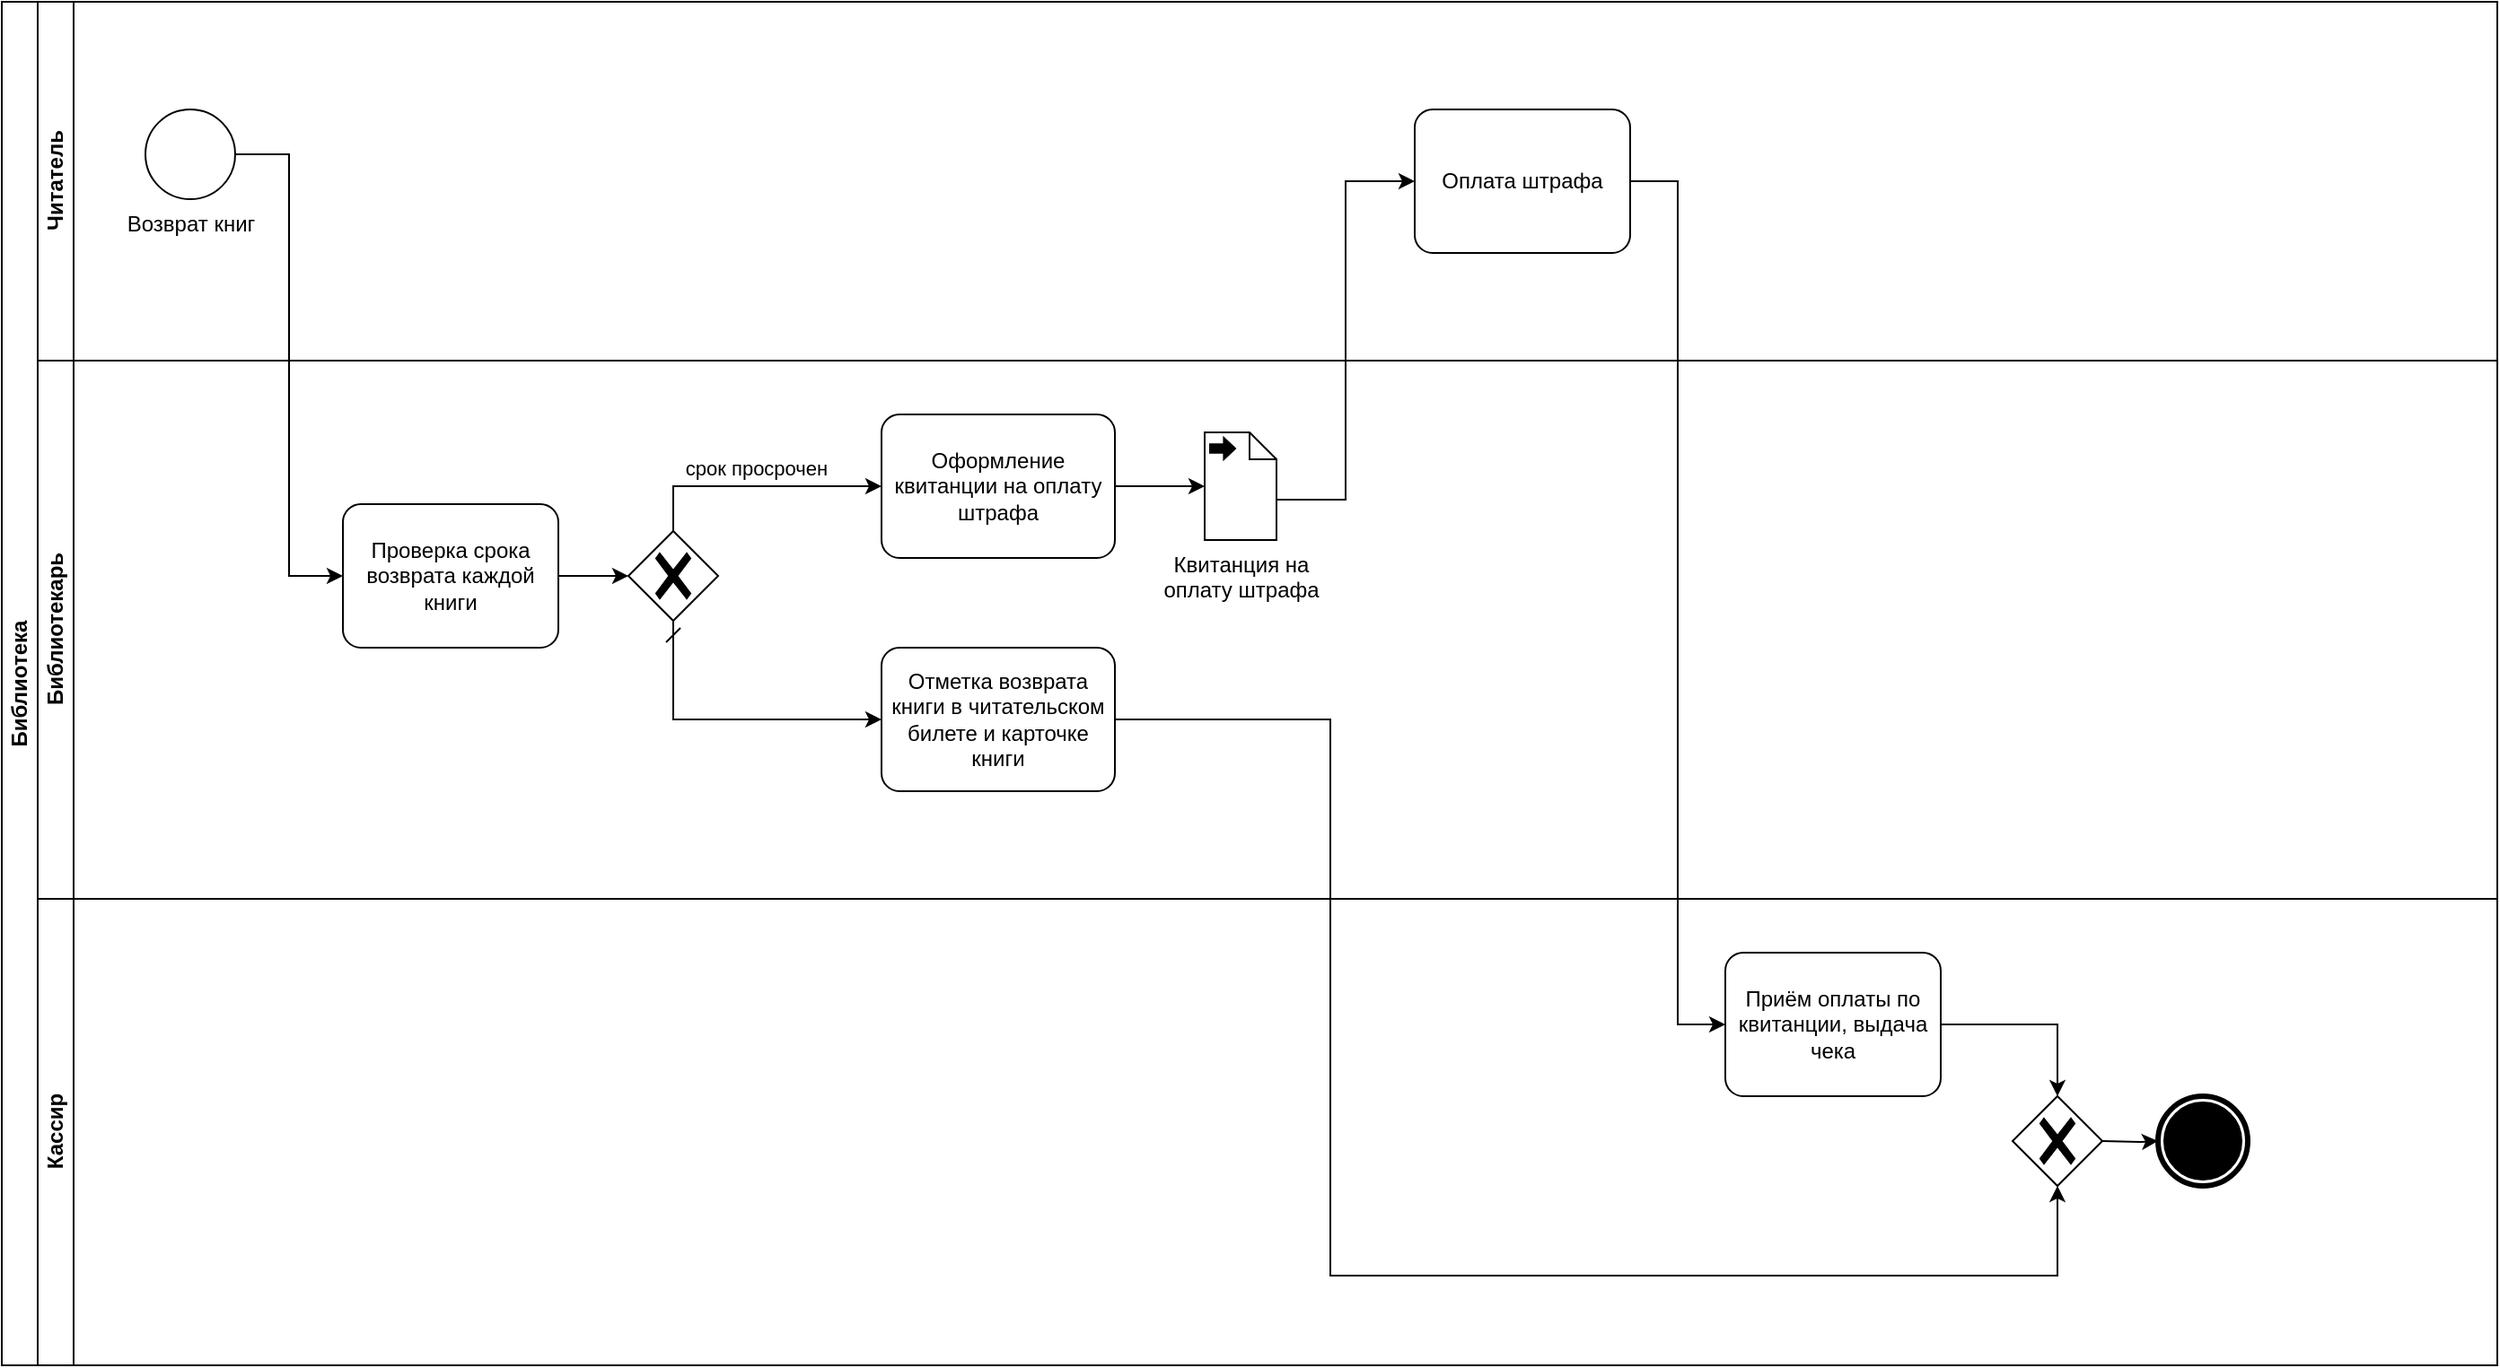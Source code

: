 <mxfile version="21.6.1" type="github">
  <diagram id="So0BO-VB4mpMW315n1-w" name="library_v1">
    <mxGraphModel dx="733" dy="403" grid="1" gridSize="10" guides="1" tooltips="1" connect="1" arrows="1" fold="1" page="1" pageScale="1" pageWidth="827" pageHeight="1169" math="0" shadow="0">
      <root>
        <mxCell id="0" />
        <mxCell id="1" parent="0" />
        <mxCell id="MDjdzu3vmv4DpYdNtKIt-1" value="Библиотека" style="swimlane;html=1;childLayout=stackLayout;resizeParent=1;resizeParentMax=0;horizontal=0;startSize=20;horizontalStack=0;whiteSpace=wrap;" vertex="1" parent="1">
          <mxGeometry x="40" y="40" width="1390" height="760" as="geometry" />
        </mxCell>
        <mxCell id="MDjdzu3vmv4DpYdNtKIt-2" value="Читатель" style="swimlane;html=1;startSize=20;horizontal=0;" vertex="1" parent="MDjdzu3vmv4DpYdNtKIt-1">
          <mxGeometry x="20" width="1370" height="200" as="geometry" />
        </mxCell>
        <mxCell id="MDjdzu3vmv4DpYdNtKIt-6" value="Возврат книг" style="points=[[0.145,0.145,0],[0.5,0,0],[0.855,0.145,0],[1,0.5,0],[0.855,0.855,0],[0.5,1,0],[0.145,0.855,0],[0,0.5,0]];shape=mxgraph.bpmn.event;html=1;verticalLabelPosition=bottom;labelBackgroundColor=#ffffff;verticalAlign=top;align=center;perimeter=ellipsePerimeter;outlineConnect=0;aspect=fixed;outline=standard;symbol=general;" vertex="1" parent="MDjdzu3vmv4DpYdNtKIt-2">
          <mxGeometry x="60" y="60" width="50" height="50" as="geometry" />
        </mxCell>
        <mxCell id="MDjdzu3vmv4DpYdNtKIt-17" value="Оплата штрафа" style="points=[[0.25,0,0],[0.5,0,0],[0.75,0,0],[1,0.25,0],[1,0.5,0],[1,0.75,0],[0.75,1,0],[0.5,1,0],[0.25,1,0],[0,0.75,0],[0,0.5,0],[0,0.25,0]];shape=mxgraph.bpmn.task;whiteSpace=wrap;rectStyle=rounded;size=10;html=1;container=1;expand=0;collapsible=0;taskMarker=abstract;" vertex="1" parent="MDjdzu3vmv4DpYdNtKIt-2">
          <mxGeometry x="767" y="60" width="120" height="80" as="geometry" />
        </mxCell>
        <mxCell id="MDjdzu3vmv4DpYdNtKIt-5" value="Библиотекарь" style="swimlane;html=1;startSize=20;horizontal=0;" vertex="1" parent="MDjdzu3vmv4DpYdNtKIt-1">
          <mxGeometry x="20" y="200" width="1370" height="300" as="geometry" />
        </mxCell>
        <mxCell id="MDjdzu3vmv4DpYdNtKIt-10" value="" style="edgeStyle=orthogonalEdgeStyle;rounded=0;orthogonalLoop=1;jettySize=auto;html=1;" edge="1" parent="MDjdzu3vmv4DpYdNtKIt-5" source="MDjdzu3vmv4DpYdNtKIt-7" target="MDjdzu3vmv4DpYdNtKIt-9">
          <mxGeometry relative="1" as="geometry" />
        </mxCell>
        <mxCell id="MDjdzu3vmv4DpYdNtKIt-7" value="Проверка срока возврата каждой книги" style="points=[[0.25,0,0],[0.5,0,0],[0.75,0,0],[1,0.25,0],[1,0.5,0],[1,0.75,0],[0.75,1,0],[0.5,1,0],[0.25,1,0],[0,0.75,0],[0,0.5,0],[0,0.25,0]];shape=mxgraph.bpmn.task;whiteSpace=wrap;rectStyle=rounded;size=10;html=1;container=1;expand=0;collapsible=0;taskMarker=abstract;" vertex="1" parent="MDjdzu3vmv4DpYdNtKIt-5">
          <mxGeometry x="170" y="80" width="120" height="80" as="geometry" />
        </mxCell>
        <mxCell id="MDjdzu3vmv4DpYdNtKIt-12" value="" style="edgeStyle=orthogonalEdgeStyle;rounded=0;orthogonalLoop=1;jettySize=auto;html=1;entryX=0;entryY=0.5;entryDx=0;entryDy=0;entryPerimeter=0;exitX=0.5;exitY=0;exitDx=0;exitDy=0;exitPerimeter=0;" edge="1" parent="MDjdzu3vmv4DpYdNtKIt-5" source="MDjdzu3vmv4DpYdNtKIt-9" target="MDjdzu3vmv4DpYdNtKIt-13">
          <mxGeometry relative="1" as="geometry">
            <mxPoint x="435" y="120" as="targetPoint" />
            <Array as="points">
              <mxPoint x="354" y="70" />
            </Array>
          </mxGeometry>
        </mxCell>
        <mxCell id="MDjdzu3vmv4DpYdNtKIt-16" value="срок просрочен" style="edgeLabel;html=1;align=center;verticalAlign=middle;resizable=0;points=[];" vertex="1" connectable="0" parent="MDjdzu3vmv4DpYdNtKIt-12">
          <mxGeometry x="-0.296" y="1" relative="1" as="geometry">
            <mxPoint x="21" y="-9" as="offset" />
          </mxGeometry>
        </mxCell>
        <mxCell id="MDjdzu3vmv4DpYdNtKIt-26" style="edgeStyle=orthogonalEdgeStyle;rounded=0;orthogonalLoop=1;jettySize=auto;html=1;exitX=0.5;exitY=1;exitDx=0;exitDy=0;exitPerimeter=0;entryX=0;entryY=0.5;entryDx=0;entryDy=0;entryPerimeter=0;startArrow=dash;startFill=0;" edge="1" parent="MDjdzu3vmv4DpYdNtKIt-5" source="MDjdzu3vmv4DpYdNtKIt-9" target="MDjdzu3vmv4DpYdNtKIt-25">
          <mxGeometry relative="1" as="geometry" />
        </mxCell>
        <mxCell id="MDjdzu3vmv4DpYdNtKIt-9" value="" style="points=[[0.25,0.25,0],[0.5,0,0],[0.75,0.25,0],[1,0.5,0],[0.75,0.75,0],[0.5,1,0],[0.25,0.75,0],[0,0.5,0]];shape=mxgraph.bpmn.gateway2;html=1;verticalLabelPosition=bottom;labelBackgroundColor=#ffffff;verticalAlign=top;align=center;perimeter=rhombusPerimeter;outlineConnect=0;outline=none;symbol=none;gwType=exclusive;" vertex="1" parent="MDjdzu3vmv4DpYdNtKIt-5">
          <mxGeometry x="329" y="95" width="50" height="50" as="geometry" />
        </mxCell>
        <mxCell id="MDjdzu3vmv4DpYdNtKIt-15" value="" style="edgeStyle=orthogonalEdgeStyle;rounded=0;orthogonalLoop=1;jettySize=auto;html=1;" edge="1" parent="MDjdzu3vmv4DpYdNtKIt-5" source="MDjdzu3vmv4DpYdNtKIt-13" target="MDjdzu3vmv4DpYdNtKIt-14">
          <mxGeometry relative="1" as="geometry" />
        </mxCell>
        <mxCell id="MDjdzu3vmv4DpYdNtKIt-13" value="Оформление квитанции на оплату штрафа" style="points=[[0.25,0,0],[0.5,0,0],[0.75,0,0],[1,0.25,0],[1,0.5,0],[1,0.75,0],[0.75,1,0],[0.5,1,0],[0.25,1,0],[0,0.75,0],[0,0.5,0],[0,0.25,0]];shape=mxgraph.bpmn.task;whiteSpace=wrap;rectStyle=rounded;size=10;html=1;container=1;expand=0;collapsible=0;taskMarker=abstract;" vertex="1" parent="MDjdzu3vmv4DpYdNtKIt-5">
          <mxGeometry x="470" y="30" width="130" height="80" as="geometry" />
        </mxCell>
        <mxCell id="MDjdzu3vmv4DpYdNtKIt-14" value="Квитанция на &lt;br&gt;оплату штрафа" style="shape=mxgraph.bpmn.data;labelPosition=center;verticalLabelPosition=bottom;align=center;verticalAlign=top;size=15;html=1;bpmnTransferType=output;" vertex="1" parent="MDjdzu3vmv4DpYdNtKIt-5">
          <mxGeometry x="650" y="40" width="40" height="60" as="geometry" />
        </mxCell>
        <mxCell id="MDjdzu3vmv4DpYdNtKIt-25" value="Отметка возврата книги в читательском билете и карточке книги" style="points=[[0.25,0,0],[0.5,0,0],[0.75,0,0],[1,0.25,0],[1,0.5,0],[1,0.75,0],[0.75,1,0],[0.5,1,0],[0.25,1,0],[0,0.75,0],[0,0.5,0],[0,0.25,0]];shape=mxgraph.bpmn.task;whiteSpace=wrap;rectStyle=rounded;size=10;html=1;container=1;expand=0;collapsible=0;taskMarker=abstract;" vertex="1" parent="MDjdzu3vmv4DpYdNtKIt-5">
          <mxGeometry x="470" y="160" width="130" height="80" as="geometry" />
        </mxCell>
        <mxCell id="MDjdzu3vmv4DpYdNtKIt-8" style="edgeStyle=orthogonalEdgeStyle;rounded=0;orthogonalLoop=1;jettySize=auto;html=1;exitX=1;exitY=0.5;exitDx=0;exitDy=0;exitPerimeter=0;entryX=0;entryY=0.5;entryDx=0;entryDy=0;entryPerimeter=0;" edge="1" parent="MDjdzu3vmv4DpYdNtKIt-1" source="MDjdzu3vmv4DpYdNtKIt-6" target="MDjdzu3vmv4DpYdNtKIt-7">
          <mxGeometry relative="1" as="geometry" />
        </mxCell>
        <mxCell id="MDjdzu3vmv4DpYdNtKIt-18" style="edgeStyle=orthogonalEdgeStyle;rounded=0;orthogonalLoop=1;jettySize=auto;html=1;exitX=0;exitY=0;exitDx=40;exitDy=37.5;exitPerimeter=0;entryX=0;entryY=0.5;entryDx=0;entryDy=0;entryPerimeter=0;" edge="1" parent="MDjdzu3vmv4DpYdNtKIt-1" source="MDjdzu3vmv4DpYdNtKIt-14" target="MDjdzu3vmv4DpYdNtKIt-17">
          <mxGeometry relative="1" as="geometry" />
        </mxCell>
        <mxCell id="MDjdzu3vmv4DpYdNtKIt-20" style="edgeStyle=orthogonalEdgeStyle;rounded=0;orthogonalLoop=1;jettySize=auto;html=1;exitX=1;exitY=0.5;exitDx=0;exitDy=0;exitPerimeter=0;entryX=0;entryY=0.5;entryDx=0;entryDy=0;entryPerimeter=0;" edge="1" parent="MDjdzu3vmv4DpYdNtKIt-1" source="MDjdzu3vmv4DpYdNtKIt-17" target="MDjdzu3vmv4DpYdNtKIt-19">
          <mxGeometry relative="1" as="geometry" />
        </mxCell>
        <mxCell id="MDjdzu3vmv4DpYdNtKIt-28" style="edgeStyle=orthogonalEdgeStyle;rounded=0;orthogonalLoop=1;jettySize=auto;html=1;exitX=1;exitY=0.5;exitDx=0;exitDy=0;exitPerimeter=0;" edge="1" parent="MDjdzu3vmv4DpYdNtKIt-1" source="MDjdzu3vmv4DpYdNtKIt-25" target="MDjdzu3vmv4DpYdNtKIt-31">
          <mxGeometry relative="1" as="geometry">
            <mxPoint x="1145" y="660" as="targetPoint" />
            <Array as="points">
              <mxPoint x="740" y="400" />
              <mxPoint x="740" y="710" />
              <mxPoint x="1145" y="710" />
            </Array>
          </mxGeometry>
        </mxCell>
        <mxCell id="MDjdzu3vmv4DpYdNtKIt-3" value="Кассир" style="swimlane;html=1;startSize=20;horizontal=0;" vertex="1" parent="MDjdzu3vmv4DpYdNtKIt-1">
          <mxGeometry x="20" y="500" width="1370" height="260" as="geometry" />
        </mxCell>
        <mxCell id="MDjdzu3vmv4DpYdNtKIt-22" value="" style="edgeStyle=orthogonalEdgeStyle;rounded=0;orthogonalLoop=1;jettySize=auto;html=1;entryX=0.5;entryY=0;entryDx=0;entryDy=0;entryPerimeter=0;" edge="1" parent="MDjdzu3vmv4DpYdNtKIt-3" source="MDjdzu3vmv4DpYdNtKIt-19" target="MDjdzu3vmv4DpYdNtKIt-31">
          <mxGeometry relative="1" as="geometry">
            <mxPoint x="1125" y="110" as="targetPoint" />
          </mxGeometry>
        </mxCell>
        <mxCell id="MDjdzu3vmv4DpYdNtKIt-19" value="Приём оплаты по квитанции, выдача чека" style="points=[[0.25,0,0],[0.5,0,0],[0.75,0,0],[1,0.25,0],[1,0.5,0],[1,0.75,0],[0.75,1,0],[0.5,1,0],[0.25,1,0],[0,0.75,0],[0,0.5,0],[0,0.25,0]];shape=mxgraph.bpmn.task;whiteSpace=wrap;rectStyle=rounded;size=10;html=1;container=1;expand=0;collapsible=0;taskMarker=abstract;" vertex="1" parent="MDjdzu3vmv4DpYdNtKIt-3">
          <mxGeometry x="940" y="30" width="120" height="80" as="geometry" />
        </mxCell>
        <mxCell id="MDjdzu3vmv4DpYdNtKIt-21" value="" style="points=[[0.145,0.145,0],[0.5,0,0],[0.855,0.145,0],[1,0.5,0],[0.855,0.855,0],[0.5,1,0],[0.145,0.855,0],[0,0.5,0]];shape=mxgraph.bpmn.event;html=1;verticalLabelPosition=bottom;labelBackgroundColor=#ffffff;verticalAlign=top;align=center;perimeter=ellipsePerimeter;outlineConnect=0;aspect=fixed;outline=end;symbol=terminate;" vertex="1" parent="MDjdzu3vmv4DpYdNtKIt-3">
          <mxGeometry x="1181" y="110" width="50" height="50" as="geometry" />
        </mxCell>
        <mxCell id="MDjdzu3vmv4DpYdNtKIt-30" value="" style="edgeStyle=orthogonalEdgeStyle;rounded=0;orthogonalLoop=1;jettySize=auto;html=1;" edge="1" parent="MDjdzu3vmv4DpYdNtKIt-3" target="MDjdzu3vmv4DpYdNtKIt-21">
          <mxGeometry relative="1" as="geometry">
            <mxPoint x="1150" y="135" as="sourcePoint" />
          </mxGeometry>
        </mxCell>
        <mxCell id="MDjdzu3vmv4DpYdNtKIt-31" value="" style="points=[[0.25,0.25,0],[0.5,0,0],[0.75,0.25,0],[1,0.5,0],[0.75,0.75,0],[0.5,1,0],[0.25,0.75,0],[0,0.5,0]];shape=mxgraph.bpmn.gateway2;html=1;verticalLabelPosition=bottom;labelBackgroundColor=#ffffff;verticalAlign=top;align=center;perimeter=rhombusPerimeter;outlineConnect=0;outline=none;symbol=none;gwType=exclusive;" vertex="1" parent="MDjdzu3vmv4DpYdNtKIt-3">
          <mxGeometry x="1100" y="110" width="50" height="50" as="geometry" />
        </mxCell>
      </root>
    </mxGraphModel>
  </diagram>
</mxfile>

